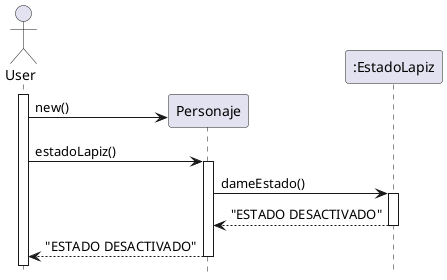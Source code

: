 @startuml

hide footbox
actor User
activate User
create Personaje
User -> Personaje: new()
User -> Personaje: estadoLapiz()
activate Personaje
Personaje -> ":EstadoLapiz": dameEstado()
activate ":EstadoLapiz"
":EstadoLapiz" --> Personaje: "ESTADO DESACTIVADO"
deactivate ":EstadoLapiz"
Personaje --> User: "ESTADO DESACTIVADO"
deactivate Personaje
@enduml